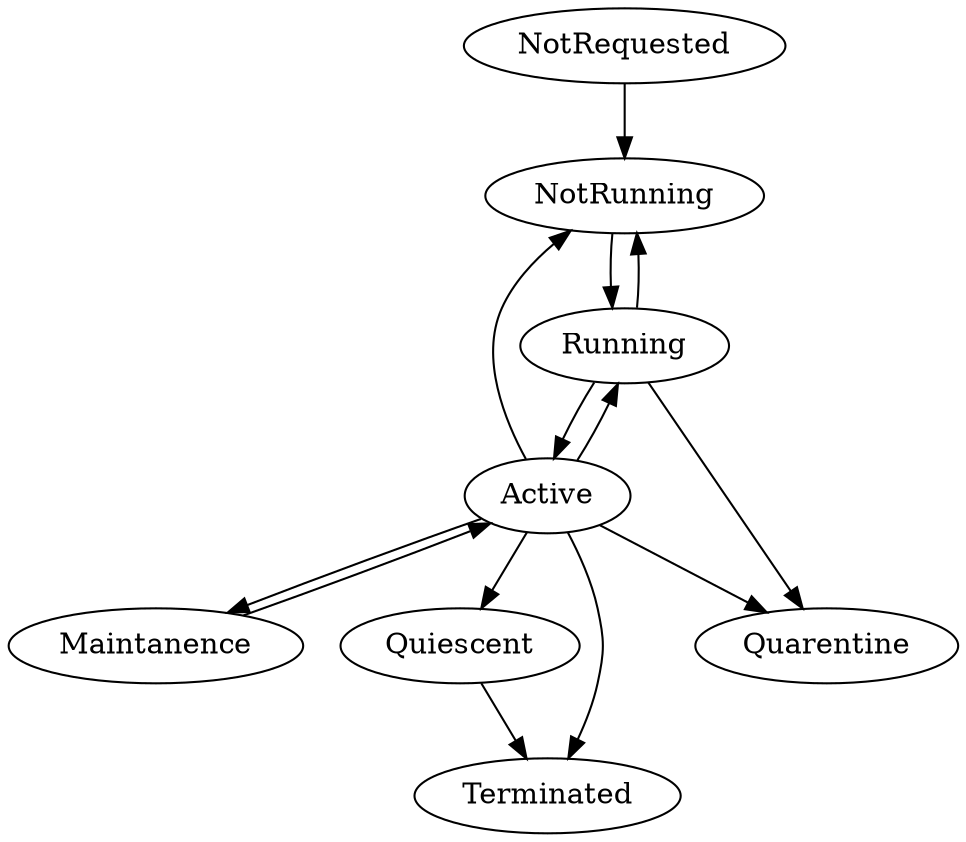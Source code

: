 digraph instance
{
    NotRunning
    // How know? Health checks tell us about it being active but not just
    // existing. I think: VIM is async, messages when creation has been
    // confirmed. After that, it doens't matter. If health tests fail it doesnt
    // matter if it's an app-level thing or a vaporised VM, response is the
    // same.
    Running //Not in service discovery.
    Active
    Maintanence //No autoscale. Isn't this a cluster property? Do we want to expose / address clusers? (path will be peri/1/ssc/1. ssc is cluster). This is OK - the Instance(file) causes the *cluster* not the instance(actor), so it's an op in instance.
    Quiescent //Not in service discovery
    Quarentine
    // plus error?
    Terminated

    NotRequested -> NotRunning
    NotRunning -> Running
    //NotRunning -> Active - if all the checks pass then either its alive and the vim is mis-communicating, or they're someone else's tests
    Running -> Active
    Running -> Quarentine // Didn't go active in time, quarentine
    Running -> NotRunning // Didn't go active in time, no quarentine
    Active -> Maintanence
    Active -> NotRunning // Replace
    Active -> Running // Restart-in-place
    Active -> Quarentine // Died, Quarentine
    Maintanence -> Active
    Active -> Quiescent
    Quiescent -> Terminated
    Active -> Terminated
}
